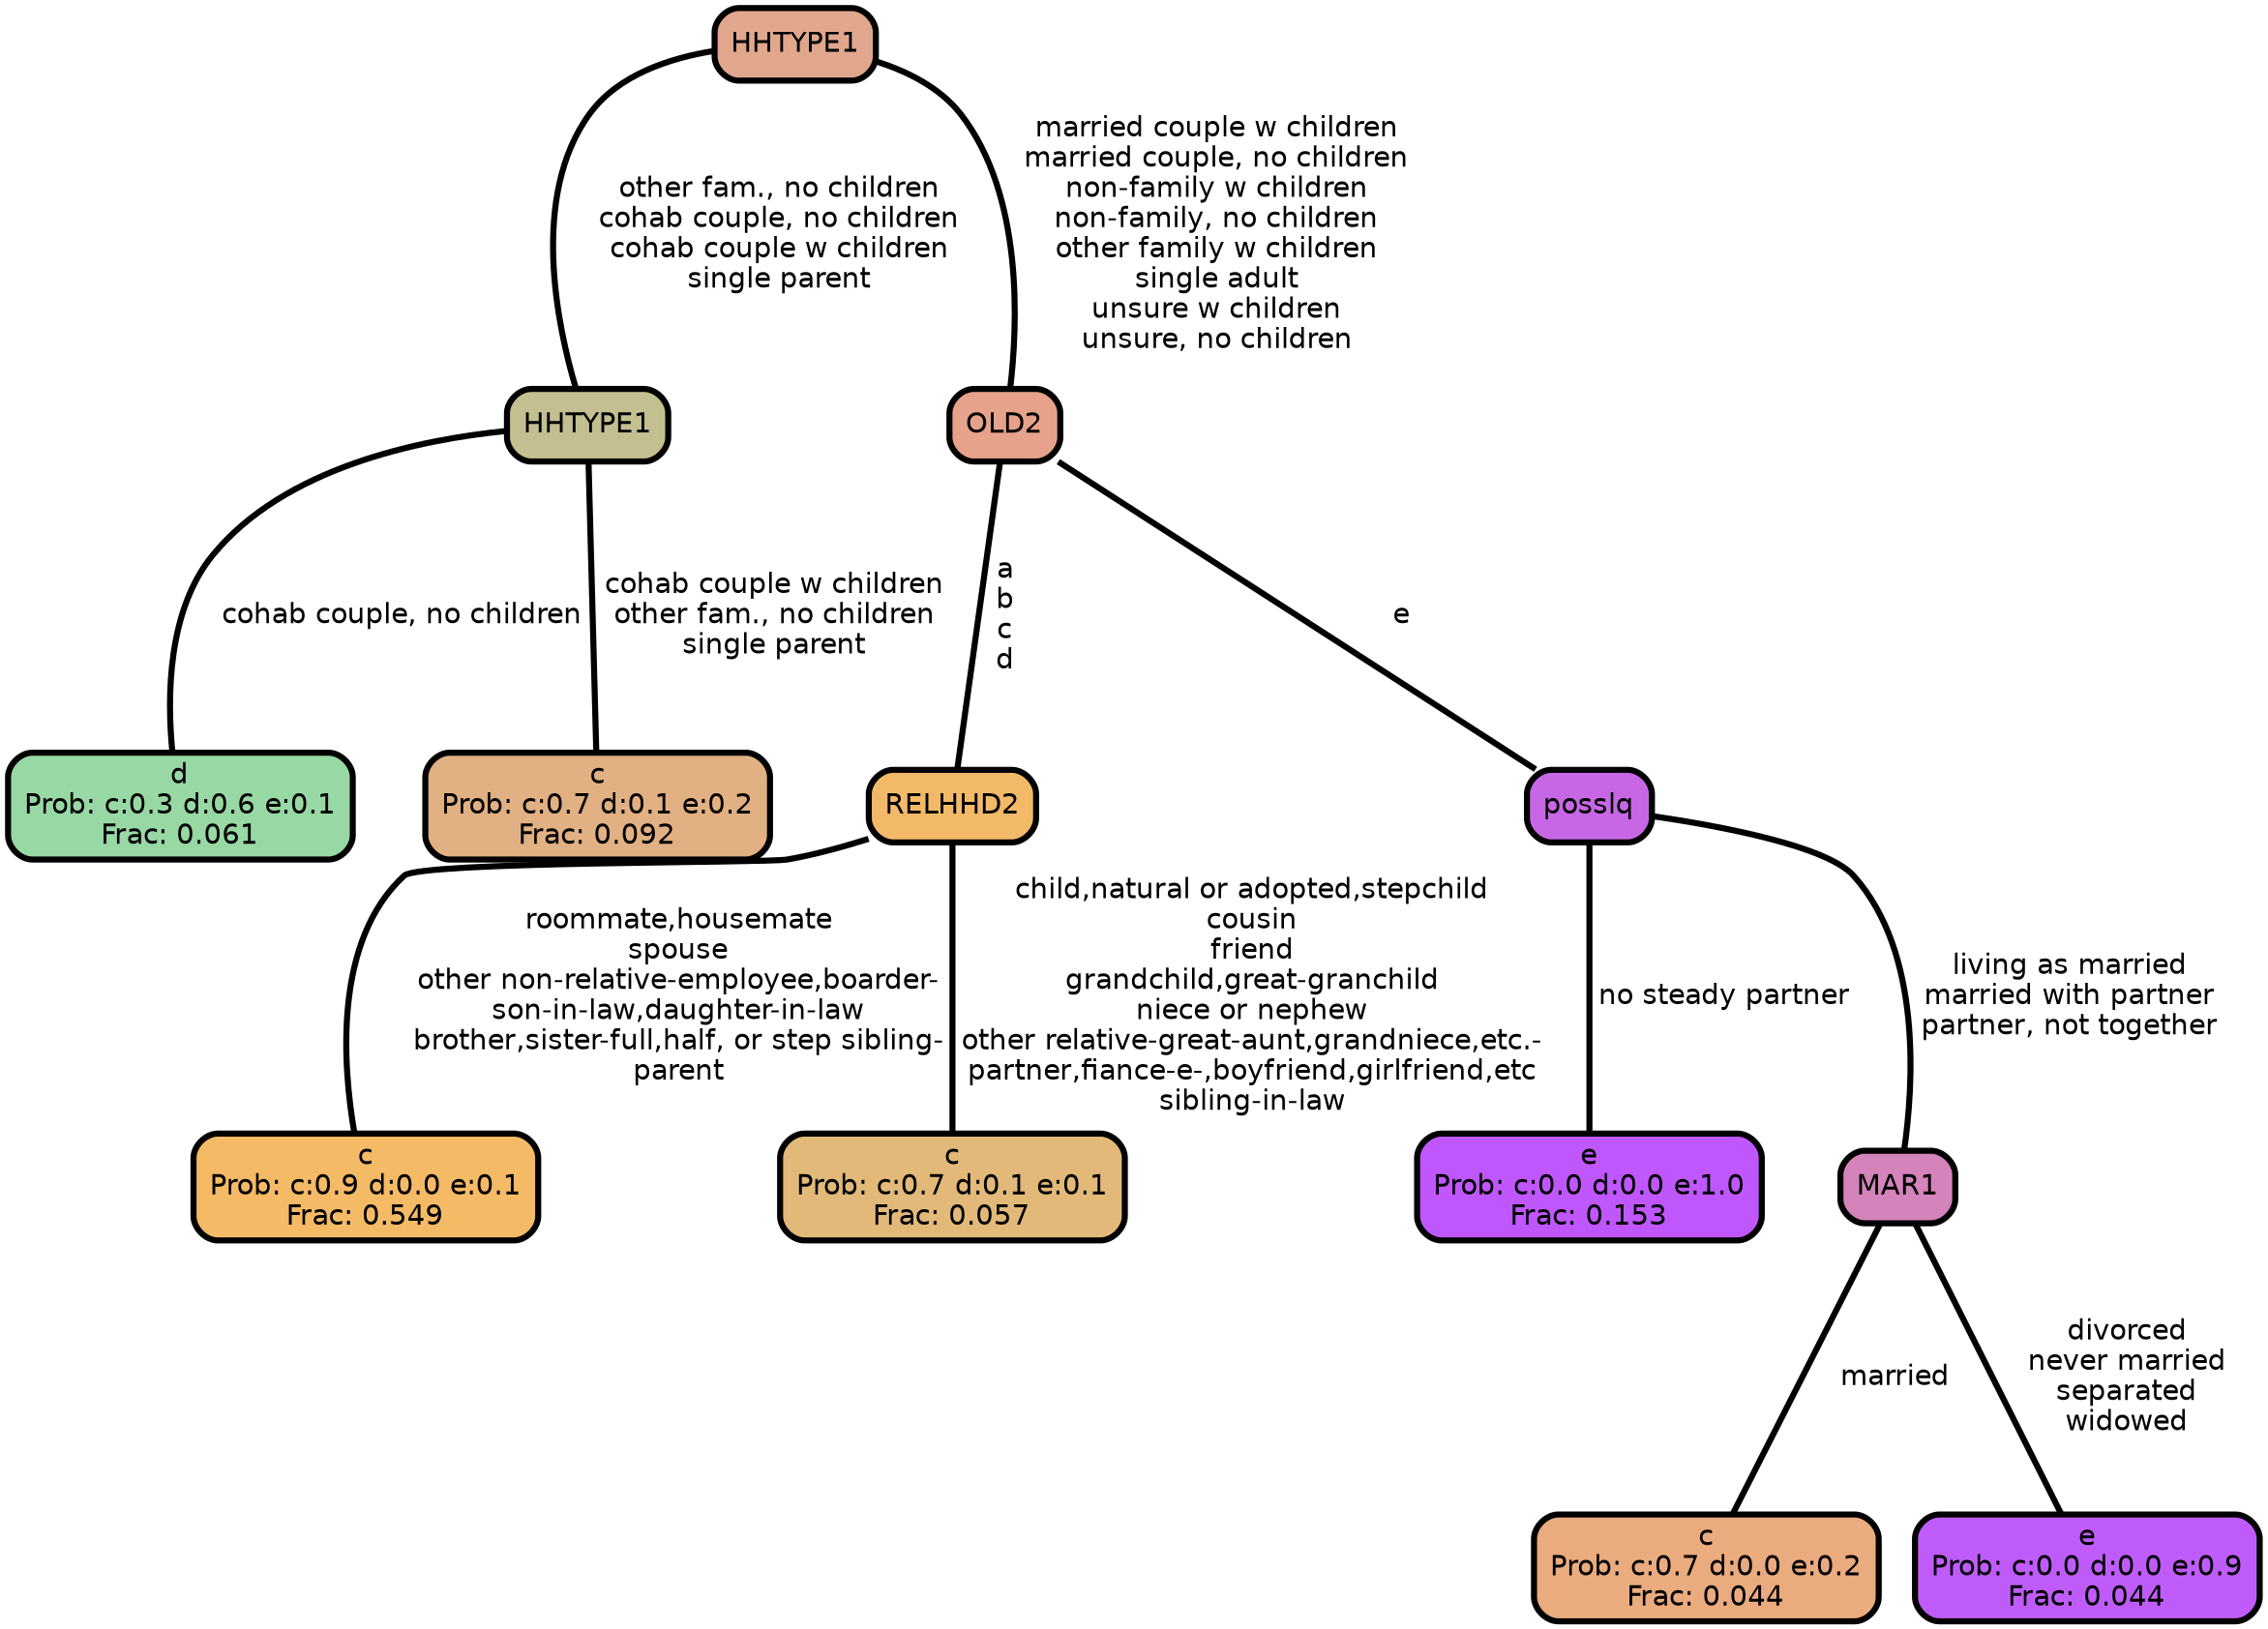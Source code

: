 graph Tree {
node [shape=box, style="filled, rounded",color="black",penwidth="3",fontcolor="black",                 fontname=helvetica] ;
graph [ranksep="0 equally", splines=straight,                 bgcolor=transparent, dpi=200] ;
edge [fontname=helvetica, color=black] ;
0 [label="d
Prob: c:0.3 d:0.6 e:0.1
Frac: 0.061", fillcolor="#98d8a4"] ;
1 [label="HHTYPE1", fillcolor="#c4bf90"] ;
2 [label="c
Prob: c:0.7 d:0.1 e:0.2
Frac: 0.092", fillcolor="#e1b083"] ;
3 [label="HHTYPE1", fillcolor="#e1a78c"] ;
4 [label="c
Prob: c:0.9 d:0.0 e:0.1
Frac: 0.549", fillcolor="#f4ba66"] ;
5 [label="RELHHD2", fillcolor="#f2ba68"] ;
6 [label="c
Prob: c:0.7 d:0.1 e:0.1
Frac: 0.057", fillcolor="#e2b979"] ;
7 [label="OLD2", fillcolor="#e6a28b"] ;
8 [label="e
Prob: c:0.0 d:0.0 e:1.0
Frac: 0.153", fillcolor="#bf57fd"] ;
9 [label="posslq", fillcolor="#c767e5"] ;
10 [label="c
Prob: c:0.7 d:0.0 e:0.2
Frac: 0.044", fillcolor="#eaab7e"] ;
11 [label="MAR1", fillcolor="#d583bb"] ;
12 [label="e
Prob: c:0.0 d:0.0 e:0.9
Frac: 0.044", fillcolor="#bf5cf9"] ;
1 -- 0 [label=" cohab couple, no children",penwidth=3] ;
1 -- 2 [label=" cohab couple w children\n other fam., no children\n single parent",penwidth=3] ;
3 -- 1 [label=" other fam., no children\n cohab couple, no children\n cohab couple w children\n single parent",penwidth=3] ;
3 -- 7 [label=" married couple w children\n married couple, no children\n non-family w children\n non-family, no children\n other family w children\n single adult\n unsure w children\n unsure, no children",penwidth=3] ;
5 -- 4 [label=" roommate,housemate\n spouse\n other non-relative-employee,boarder-\n son-in-law,daughter-in-law\n brother,sister-full,half, or step sibling-\n parent",penwidth=3] ;
5 -- 6 [label=" child,natural or adopted,stepchild\n cousin\n friend\n grandchild,great-granchild\n niece or nephew\n other relative-great-aunt,grandniece,etc.-\n partner,fiance-e-,boyfriend,girlfriend,etc\n sibling-in-law",penwidth=3] ;
7 -- 5 [label=" a\n b\n c\n d",penwidth=3] ;
7 -- 9 [label=" e",penwidth=3] ;
9 -- 8 [label=" no steady partner",penwidth=3] ;
9 -- 11 [label=" living as married\n married with partner\n partner, not together",penwidth=3] ;
11 -- 10 [label=" married",penwidth=3] ;
11 -- 12 [label=" divorced\n never married\n separated\n widowed",penwidth=3] ;
{rank = same;}}